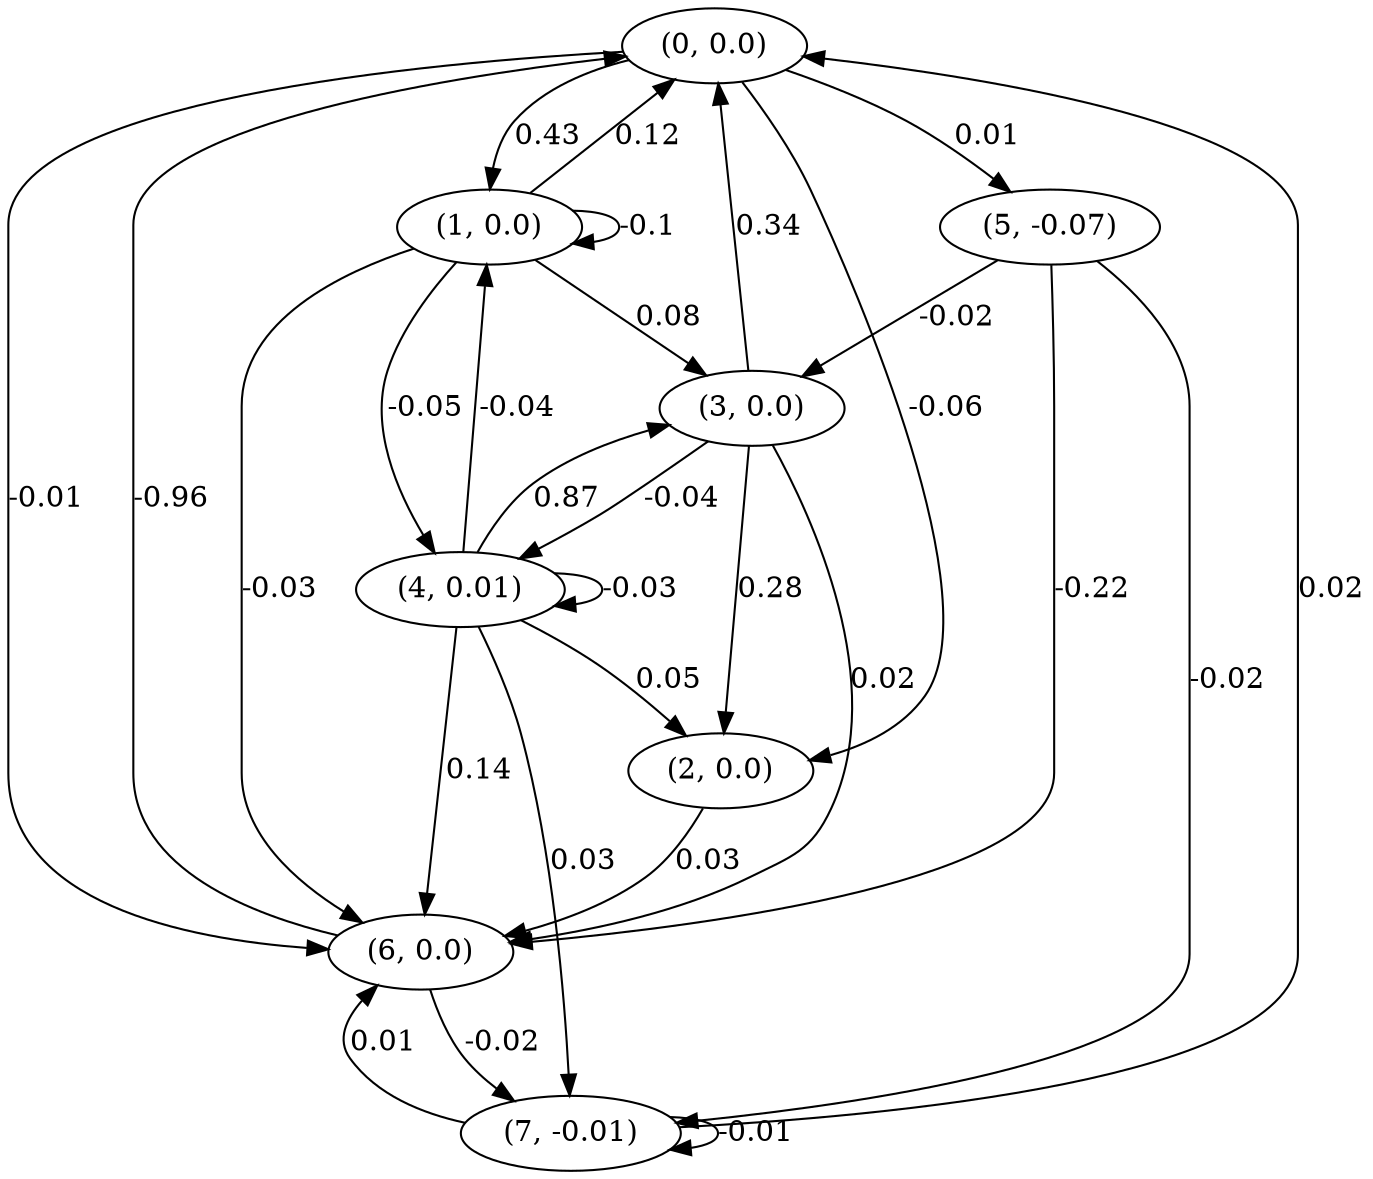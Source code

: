 digraph {
    0 [ label = "(0, 0.0)" ]
    1 [ label = "(1, 0.0)" ]
    2 [ label = "(2, 0.0)" ]
    3 [ label = "(3, 0.0)" ]
    4 [ label = "(4, 0.01)" ]
    5 [ label = "(5, -0.07)" ]
    6 [ label = "(6, 0.0)" ]
    7 [ label = "(7, -0.01)" ]
    1 -> 1 [ label = "-0.1" ]
    4 -> 4 [ label = "-0.03" ]
    7 -> 7 [ label = "-0.01" ]
    1 -> 0 [ label = "0.12" ]
    3 -> 0 [ label = "0.34" ]
    6 -> 0 [ label = "-0.96" ]
    7 -> 0 [ label = "0.02" ]
    0 -> 1 [ label = "0.43" ]
    4 -> 1 [ label = "-0.04" ]
    0 -> 2 [ label = "-0.06" ]
    3 -> 2 [ label = "0.28" ]
    4 -> 2 [ label = "0.05" ]
    1 -> 3 [ label = "0.08" ]
    4 -> 3 [ label = "0.87" ]
    5 -> 3 [ label = "-0.02" ]
    1 -> 4 [ label = "-0.05" ]
    3 -> 4 [ label = "-0.04" ]
    0 -> 5 [ label = "0.01" ]
    0 -> 6 [ label = "-0.01" ]
    1 -> 6 [ label = "-0.03" ]
    2 -> 6 [ label = "0.03" ]
    3 -> 6 [ label = "0.02" ]
    4 -> 6 [ label = "0.14" ]
    5 -> 6 [ label = "-0.22" ]
    7 -> 6 [ label = "0.01" ]
    4 -> 7 [ label = "0.03" ]
    5 -> 7 [ label = "-0.02" ]
    6 -> 7 [ label = "-0.02" ]
}

